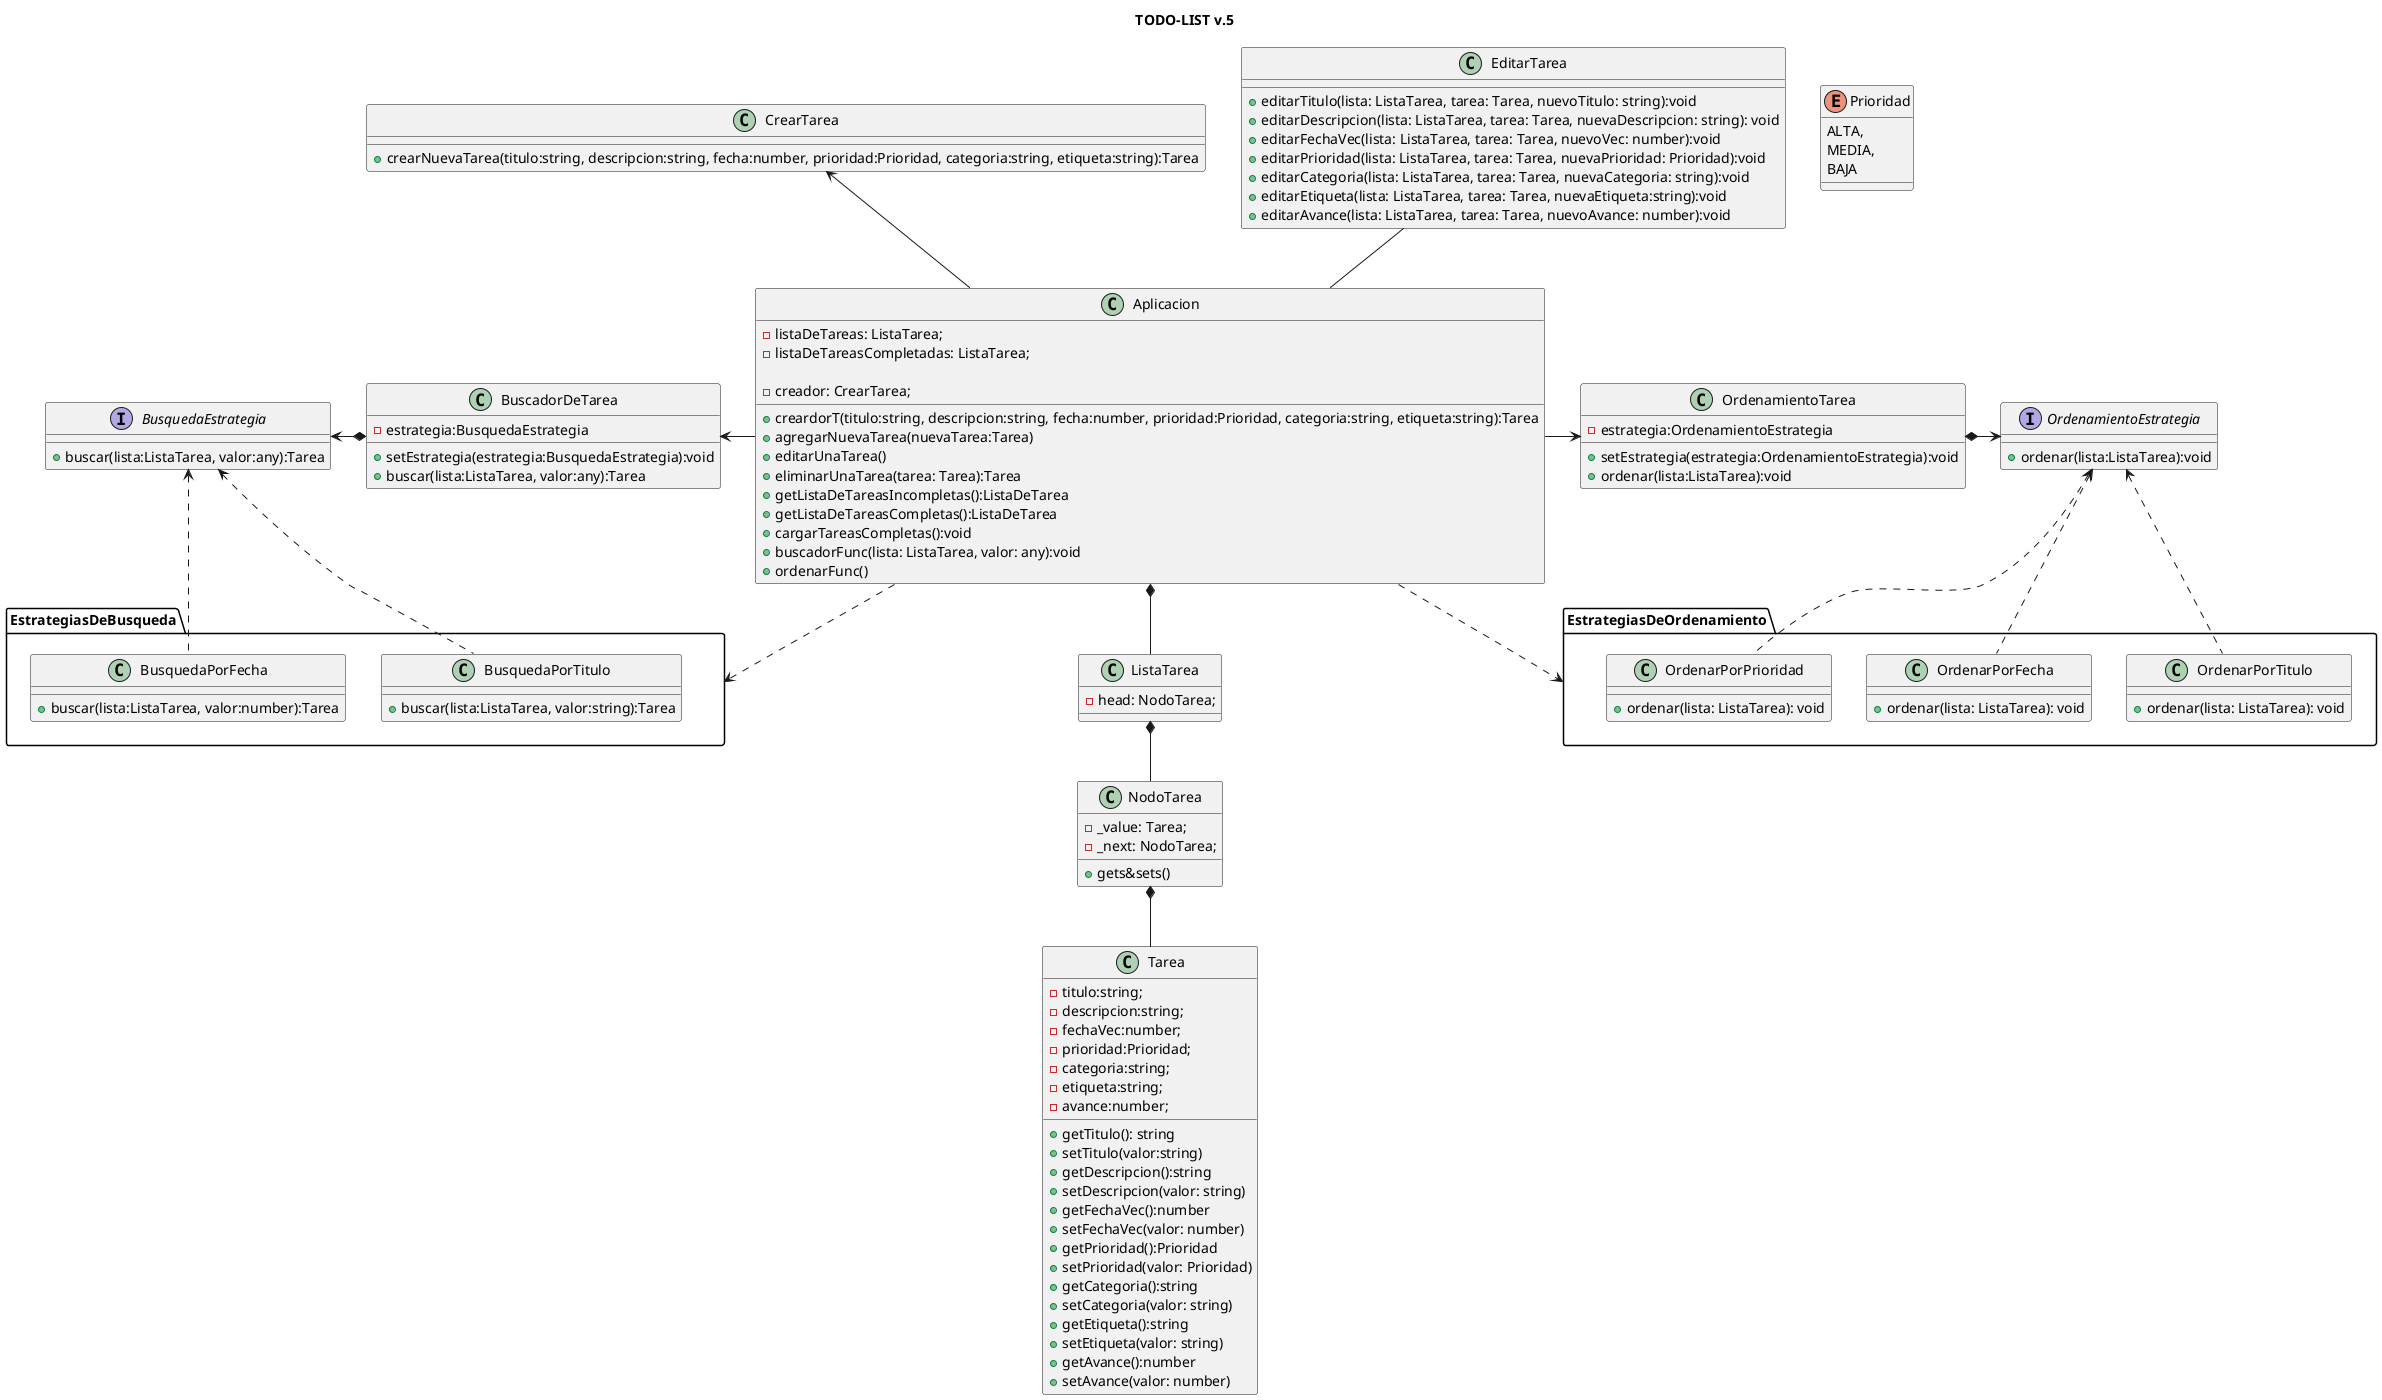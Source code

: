 @startuml DiagramaClases

title TODO-LIST v.5

class Aplicacion{
    - listaDeTareas: ListaTarea;
    - listaDeTareasCompletadas: ListaTarea;

    - creador: CrearTarea;
    
    + creardorT(titulo:string, descripcion:string, fecha:number, prioridad:Prioridad, categoria:string, etiqueta:string):Tarea
    + agregarNuevaTarea(nuevaTarea:Tarea)
    + editarUnaTarea()
    + eliminarUnaTarea(tarea: Tarea):Tarea
    + getListaDeTareasIncompletas():ListaDeTarea
    + getListaDeTareasCompletas():ListaDeTarea
    + cargarTareasCompletas():void
    + buscadorFunc(lista: ListaTarea, valor: any):void
    + ordenarFunc()
}

class Tarea{
    - titulo:string;
    - descripcion:string;
    - fechaVec:number;
    - prioridad:Prioridad;
    - categoria:string;
    - etiqueta:string;
    - avance:number;

    + getTitulo(): string
    + setTitulo(valor:string)
    + getDescripcion():string
    + setDescripcion(valor: string)
    + getFechaVec():number
    + setFechaVec(valor: number)
    + getPrioridad():Prioridad
    + setPrioridad(valor: Prioridad)
    + getCategoria():string
    + setCategoria(valor: string)
    + getEtiqueta():string
    + setEtiqueta(valor: string)
    + getAvance():number
    + setAvance(valor: number)
}

class NodoTarea{
    - _value: Tarea;
    - _next: NodoTarea;

    + gets&sets()
}

class ListaTarea{
    - head: NodoTarea;
}

class CrearTarea{
    + crearNuevaTarea(titulo:string, descripcion:string, fecha:number, prioridad:Prioridad, categoria:string, etiqueta:string):Tarea
}

class EditarTarea{
    + editarTitulo(lista: ListaTarea, tarea: Tarea, nuevoTitulo: string):void
    + editarDescripcion(lista: ListaTarea, tarea: Tarea, nuevaDescripcion: string): void
    + editarFechaVec(lista: ListaTarea, tarea: Tarea, nuevoVec: number):void
    + editarPrioridad(lista: ListaTarea, tarea: Tarea, nuevaPrioridad: Prioridad):void
    + editarCategoria(lista: ListaTarea, tarea: Tarea, nuevaCategoria: string):void
    + editarEtiqueta(lista: ListaTarea, tarea: Tarea, nuevaEtiqueta:string):void
    + editarAvance(lista: ListaTarea, tarea: Tarea, nuevoAvance: number):void
}

interface BusquedaEstrategia{
    + buscar(lista:ListaTarea, valor:any):Tarea
}

class BuscadorDeTarea {
    + setEstrategia(estrategia:BusquedaEstrategia):void
    - estrategia:BusquedaEstrategia
    + buscar(lista:ListaTarea, valor:any):Tarea
}
package EstrategiasDeBusqueda {

    class BusquedaPorTitulo {
        + buscar(lista:ListaTarea, valor:string):Tarea
    }

    class BusquedaPorFecha {
        + buscar(lista:ListaTarea, valor:number):Tarea
    }
}

interface OrdenamientoEstrategia{
    + ordenar(lista:ListaTarea):void
}

class OrdenamientoTarea{
    - estrategia:OrdenamientoEstrategia
    + setEstrategia(estrategia:OrdenamientoEstrategia):void
    + ordenar(lista:ListaTarea):void
}

package EstrategiasDeOrdenamiento{
    
    class OrdenarPorTitulo{
        + ordenar(lista: ListaTarea): void
    }

    class OrdenarPorFecha{
        + ordenar(lista: ListaTarea): void
    }

    class OrdenarPorPrioridad{
        + ordenar(lista: ListaTarea): void
    }
}



enum Prioridad{
    ALTA,
    MEDIA,
    BAJA
}

'relaciones
Aplicacion *-- ListaTarea
Aplicacion -l-> BuscadorDeTarea
Aplicacion -r-> OrdenamientoTarea
Aplicacion -u- EditarTarea
Aplicacion -u-> CrearTarea

Aplicacion ..> EstrategiasDeBusqueda
Aplicacion ..> EstrategiasDeOrdenamiento

ListaTarea *-- NodoTarea
NodoTarea *-- Tarea

BusquedaEstrategia <-* BuscadorDeTarea
BusquedaEstrategia <.. BusquedaPorTitulo
BusquedaEstrategia <.. BusquedaPorFecha

OrdenamientoTarea *-> OrdenamientoEstrategia
OrdenamientoEstrategia <.. OrdenarPorTitulo
OrdenamientoEstrategia <.. OrdenarPorFecha
OrdenamientoEstrategia <.. OrdenarPorPrioridad


@enduml